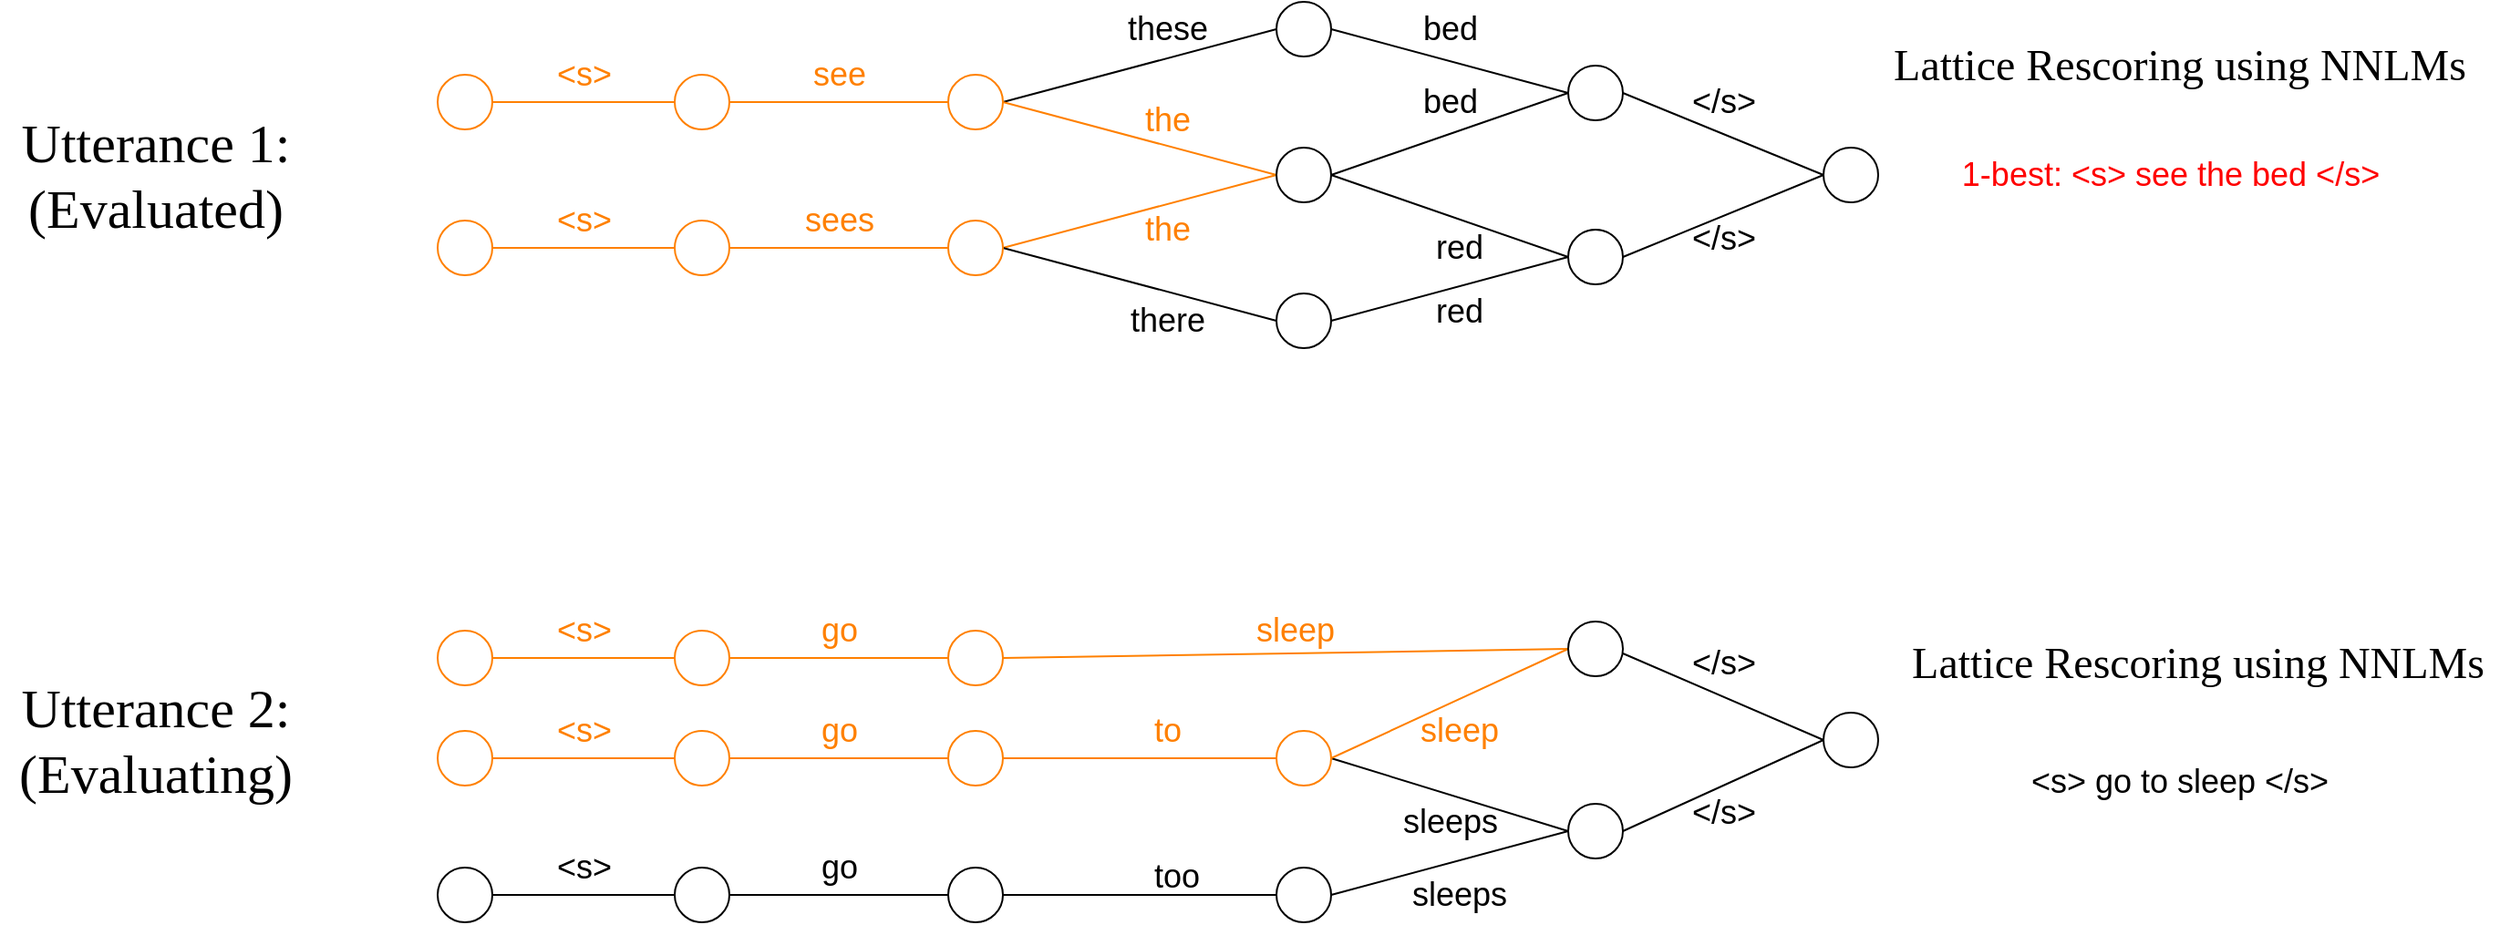 <mxfile version="16.4.3" type="github"><diagram id="GkwxvoKI0v0egCr2lqlU" name="Page-1"><mxGraphModel dx="1455" dy="992" grid="1" gridSize="10" guides="1" tooltips="1" connect="1" arrows="1" fold="1" page="1" pageScale="1" pageWidth="850" pageHeight="1100" math="0" shadow="0"><root><mxCell id="0"/><mxCell id="1" parent="0"/><mxCell id="RtcgU3C-zt8aPHX_ZTjs-4" style="rounded=0;orthogonalLoop=1;jettySize=auto;html=1;exitX=1;exitY=0.5;exitDx=0;exitDy=0;entryX=0;entryY=0.5;entryDx=0;entryDy=0;endArrow=none;endFill=0;fontColor=#FF8000;strokeColor=#FF8000;" parent="1" source="RtcgU3C-zt8aPHX_ZTjs-1" target="RtcgU3C-zt8aPHX_ZTjs-2" edge="1"><mxGeometry relative="1" as="geometry"/></mxCell><mxCell id="RtcgU3C-zt8aPHX_ZTjs-5" style="edgeStyle=none;rounded=0;orthogonalLoop=1;jettySize=auto;html=1;exitX=1;exitY=0.5;exitDx=0;exitDy=0;entryX=0;entryY=0.5;entryDx=0;entryDy=0;endArrow=none;endFill=0;strokeColor=#FF8000;" parent="1" source="PLGYQZCd30LQGUTYlzt7-1" target="RtcgU3C-zt8aPHX_ZTjs-3" edge="1"><mxGeometry relative="1" as="geometry"/></mxCell><mxCell id="RtcgU3C-zt8aPHX_ZTjs-1" value="" style="ellipse;whiteSpace=wrap;html=1;aspect=fixed;fontColor=#FF8000;strokeColor=#FF8000;" parent="1" vertex="1"><mxGeometry x="630" y="260" width="30" height="30" as="geometry"/></mxCell><mxCell id="RtcgU3C-zt8aPHX_ZTjs-10" style="edgeStyle=none;rounded=0;orthogonalLoop=1;jettySize=auto;html=1;exitX=1;exitY=0.5;exitDx=0;exitDy=0;entryX=0;entryY=0.5;entryDx=0;entryDy=0;endArrow=none;endFill=0;" parent="1" source="RtcgU3C-zt8aPHX_ZTjs-2" target="RtcgU3C-zt8aPHX_ZTjs-6" edge="1"><mxGeometry relative="1" as="geometry"/></mxCell><mxCell id="RtcgU3C-zt8aPHX_ZTjs-11" style="edgeStyle=none;rounded=0;orthogonalLoop=1;jettySize=auto;html=1;exitX=1;exitY=0.5;exitDx=0;exitDy=0;entryX=0;entryY=0.5;entryDx=0;entryDy=0;endArrow=none;endFill=0;strokeColor=#FF8000;" parent="1" source="RtcgU3C-zt8aPHX_ZTjs-2" target="RtcgU3C-zt8aPHX_ZTjs-7" edge="1"><mxGeometry relative="1" as="geometry"/></mxCell><mxCell id="RtcgU3C-zt8aPHX_ZTjs-2" value="" style="ellipse;whiteSpace=wrap;html=1;aspect=fixed;fontColor=#FF8000;strokeColor=#FF8000;" parent="1" vertex="1"><mxGeometry x="780" y="260" width="30" height="30" as="geometry"/></mxCell><mxCell id="RtcgU3C-zt8aPHX_ZTjs-12" style="edgeStyle=none;rounded=0;orthogonalLoop=1;jettySize=auto;html=1;exitX=1;exitY=0.5;exitDx=0;exitDy=0;endArrow=none;endFill=0;entryX=0;entryY=0.5;entryDx=0;entryDy=0;strokeColor=#FF8000;" parent="1" source="RtcgU3C-zt8aPHX_ZTjs-3" target="RtcgU3C-zt8aPHX_ZTjs-7" edge="1"><mxGeometry relative="1" as="geometry"><mxPoint x="940" y="340" as="targetPoint"/></mxGeometry></mxCell><mxCell id="RtcgU3C-zt8aPHX_ZTjs-13" style="edgeStyle=none;rounded=0;orthogonalLoop=1;jettySize=auto;html=1;exitX=1;exitY=0.5;exitDx=0;exitDy=0;entryX=0;entryY=0.5;entryDx=0;entryDy=0;endArrow=none;endFill=0;" parent="1" source="RtcgU3C-zt8aPHX_ZTjs-3" target="RtcgU3C-zt8aPHX_ZTjs-9" edge="1"><mxGeometry relative="1" as="geometry"/></mxCell><mxCell id="RtcgU3C-zt8aPHX_ZTjs-3" value="" style="ellipse;whiteSpace=wrap;html=1;aspect=fixed;strokeColor=#FF8000;" parent="1" vertex="1"><mxGeometry x="780" y="340" width="30" height="30" as="geometry"/></mxCell><mxCell id="RtcgU3C-zt8aPHX_ZTjs-48" style="edgeStyle=none;rounded=0;orthogonalLoop=1;jettySize=auto;html=1;exitX=1;exitY=0.5;exitDx=0;exitDy=0;entryX=0;entryY=0.5;entryDx=0;entryDy=0;fontSize=18;endArrow=none;endFill=0;" parent="1" source="RtcgU3C-zt8aPHX_ZTjs-6" target="RtcgU3C-zt8aPHX_ZTjs-23" edge="1"><mxGeometry relative="1" as="geometry"/></mxCell><mxCell id="RtcgU3C-zt8aPHX_ZTjs-6" value="" style="ellipse;whiteSpace=wrap;html=1;aspect=fixed;" parent="1" vertex="1"><mxGeometry x="960" y="220" width="30" height="30" as="geometry"/></mxCell><mxCell id="RtcgU3C-zt8aPHX_ZTjs-25" style="edgeStyle=none;rounded=0;orthogonalLoop=1;jettySize=auto;html=1;exitX=1;exitY=0.5;exitDx=0;exitDy=0;entryX=0;entryY=0.5;entryDx=0;entryDy=0;fontSize=18;endArrow=none;endFill=0;" parent="1" source="RtcgU3C-zt8aPHX_ZTjs-7" target="RtcgU3C-zt8aPHX_ZTjs-23" edge="1"><mxGeometry relative="1" as="geometry"/></mxCell><mxCell id="RtcgU3C-zt8aPHX_ZTjs-29" style="edgeStyle=none;rounded=0;orthogonalLoop=1;jettySize=auto;html=1;exitX=1;exitY=0.5;exitDx=0;exitDy=0;entryX=0;entryY=0.5;entryDx=0;entryDy=0;fontSize=18;endArrow=none;endFill=0;" parent="1" source="RtcgU3C-zt8aPHX_ZTjs-7" target="RtcgU3C-zt8aPHX_ZTjs-28" edge="1"><mxGeometry relative="1" as="geometry"/></mxCell><mxCell id="RtcgU3C-zt8aPHX_ZTjs-7" value="" style="ellipse;whiteSpace=wrap;html=1;aspect=fixed;" parent="1" vertex="1"><mxGeometry x="960" y="300" width="30" height="30" as="geometry"/></mxCell><mxCell id="RtcgU3C-zt8aPHX_ZTjs-45" style="edgeStyle=none;rounded=0;orthogonalLoop=1;jettySize=auto;html=1;exitX=1;exitY=0.5;exitDx=0;exitDy=0;entryX=0;entryY=0.5;entryDx=0;entryDy=0;fontSize=18;endArrow=none;endFill=0;" parent="1" source="RtcgU3C-zt8aPHX_ZTjs-9" target="RtcgU3C-zt8aPHX_ZTjs-28" edge="1"><mxGeometry relative="1" as="geometry"/></mxCell><mxCell id="RtcgU3C-zt8aPHX_ZTjs-9" value="" style="ellipse;whiteSpace=wrap;html=1;aspect=fixed;" parent="1" vertex="1"><mxGeometry x="960" y="380" width="30" height="30" as="geometry"/></mxCell><mxCell id="RtcgU3C-zt8aPHX_ZTjs-14" value="&lt;font style=&quot;font-size: 18px&quot;&gt;see&lt;/font&gt;" style="text;html=1;align=center;verticalAlign=middle;resizable=0;points=[];autosize=1;strokeColor=none;fillColor=none;fontColor=#FF8000;" parent="1" vertex="1"><mxGeometry x="700" y="250" width="40" height="20" as="geometry"/></mxCell><mxCell id="RtcgU3C-zt8aPHX_ZTjs-15" value="&lt;font style=&quot;font-size: 18px&quot; color=&quot;#ff8000&quot;&gt;sees&lt;/font&gt;" style="text;html=1;align=center;verticalAlign=middle;resizable=0;points=[];autosize=1;strokeColor=none;fillColor=none;" parent="1" vertex="1"><mxGeometry x="695" y="330" width="50" height="20" as="geometry"/></mxCell><mxCell id="RtcgU3C-zt8aPHX_ZTjs-16" value="these" style="text;html=1;align=center;verticalAlign=middle;resizable=0;points=[];autosize=1;strokeColor=none;fillColor=none;fontSize=18;" parent="1" vertex="1"><mxGeometry x="870" y="220" width="60" height="30" as="geometry"/></mxCell><mxCell id="RtcgU3C-zt8aPHX_ZTjs-17" value="the" style="text;html=1;align=center;verticalAlign=middle;resizable=0;points=[];autosize=1;strokeColor=none;fillColor=none;fontSize=18;fontColor=#FF8000;" parent="1" vertex="1"><mxGeometry x="880" y="270" width="40" height="30" as="geometry"/></mxCell><mxCell id="RtcgU3C-zt8aPHX_ZTjs-18" value="the" style="text;html=1;align=center;verticalAlign=middle;resizable=0;points=[];autosize=1;strokeColor=none;fillColor=none;fontSize=18;fontColor=#FF8000;" parent="1" vertex="1"><mxGeometry x="880" y="330" width="40" height="30" as="geometry"/></mxCell><mxCell id="RtcgU3C-zt8aPHX_ZTjs-19" value="there" style="text;html=1;align=center;verticalAlign=middle;resizable=0;points=[];autosize=1;strokeColor=none;fillColor=none;fontSize=18;" parent="1" vertex="1"><mxGeometry x="870" y="380" width="60" height="30" as="geometry"/></mxCell><mxCell id="RtcgU3C-zt8aPHX_ZTjs-21" style="edgeStyle=none;rounded=0;orthogonalLoop=1;jettySize=auto;html=1;exitX=1;exitY=0.5;exitDx=0;exitDy=0;entryX=0;entryY=0.5;entryDx=0;entryDy=0;fontSize=18;endArrow=none;endFill=0;fontColor=#FF8000;strokeColor=#FF8000;" parent="1" source="RtcgU3C-zt8aPHX_ZTjs-20" target="RtcgU3C-zt8aPHX_ZTjs-1" edge="1"><mxGeometry relative="1" as="geometry"/></mxCell><mxCell id="RtcgU3C-zt8aPHX_ZTjs-20" value="" style="ellipse;whiteSpace=wrap;html=1;aspect=fixed;fontColor=#FF8000;strokeColor=#FF8000;" parent="1" vertex="1"><mxGeometry x="500" y="260" width="30" height="30" as="geometry"/></mxCell><mxCell id="RtcgU3C-zt8aPHX_ZTjs-22" value="&lt;font style=&quot;font-size: 18px&quot;&gt;&amp;lt;s&amp;gt;&lt;/font&gt;" style="text;html=1;align=center;verticalAlign=middle;resizable=0;points=[];autosize=1;strokeColor=none;fillColor=none;fontColor=#FF8000;" parent="1" vertex="1"><mxGeometry x="555" y="250" width="50" height="20" as="geometry"/></mxCell><mxCell id="RtcgU3C-zt8aPHX_ZTjs-51" style="edgeStyle=none;rounded=0;orthogonalLoop=1;jettySize=auto;html=1;exitX=1;exitY=0.5;exitDx=0;exitDy=0;entryX=0;entryY=0.5;entryDx=0;entryDy=0;fontSize=18;endArrow=none;endFill=0;" parent="1" source="RtcgU3C-zt8aPHX_ZTjs-23" target="RtcgU3C-zt8aPHX_ZTjs-50" edge="1"><mxGeometry relative="1" as="geometry"/></mxCell><mxCell id="RtcgU3C-zt8aPHX_ZTjs-23" value="" style="ellipse;whiteSpace=wrap;html=1;aspect=fixed;" parent="1" vertex="1"><mxGeometry x="1120" y="255" width="30" height="30" as="geometry"/></mxCell><mxCell id="RtcgU3C-zt8aPHX_ZTjs-52" style="edgeStyle=none;rounded=0;orthogonalLoop=1;jettySize=auto;html=1;exitX=1;exitY=0.5;exitDx=0;exitDy=0;fontSize=18;endArrow=none;endFill=0;entryX=0;entryY=0.5;entryDx=0;entryDy=0;" parent="1" source="RtcgU3C-zt8aPHX_ZTjs-28" target="RtcgU3C-zt8aPHX_ZTjs-50" edge="1"><mxGeometry relative="1" as="geometry"><mxPoint x="1220" y="340" as="targetPoint"/></mxGeometry></mxCell><mxCell id="RtcgU3C-zt8aPHX_ZTjs-28" value="" style="ellipse;whiteSpace=wrap;html=1;aspect=fixed;" parent="1" vertex="1"><mxGeometry x="1120" y="345" width="30" height="30" as="geometry"/></mxCell><mxCell id="RtcgU3C-zt8aPHX_ZTjs-38" value="bed" style="text;html=1;align=center;verticalAlign=middle;resizable=0;points=[];autosize=1;strokeColor=none;fillColor=none;fontSize=18;" parent="1" vertex="1"><mxGeometry x="1030" y="260" width="50" height="30" as="geometry"/></mxCell><mxCell id="RtcgU3C-zt8aPHX_ZTjs-39" value="red" style="text;html=1;align=center;verticalAlign=middle;resizable=0;points=[];autosize=1;strokeColor=none;fillColor=none;fontSize=18;" parent="1" vertex="1"><mxGeometry x="1040" y="340" width="40" height="30" as="geometry"/></mxCell><mxCell id="RtcgU3C-zt8aPHX_ZTjs-46" value="red" style="text;html=1;align=center;verticalAlign=middle;resizable=0;points=[];autosize=1;strokeColor=none;fillColor=none;fontSize=18;" parent="1" vertex="1"><mxGeometry x="1040" y="375" width="40" height="30" as="geometry"/></mxCell><mxCell id="RtcgU3C-zt8aPHX_ZTjs-49" value="bed" style="text;html=1;align=center;verticalAlign=middle;resizable=0;points=[];autosize=1;strokeColor=none;fillColor=none;fontSize=18;" parent="1" vertex="1"><mxGeometry x="1030" y="220" width="50" height="30" as="geometry"/></mxCell><mxCell id="RtcgU3C-zt8aPHX_ZTjs-50" value="" style="ellipse;whiteSpace=wrap;html=1;aspect=fixed;" parent="1" vertex="1"><mxGeometry x="1260" y="300" width="30" height="30" as="geometry"/></mxCell><mxCell id="RtcgU3C-zt8aPHX_ZTjs-53" value="&amp;lt;/s&amp;gt;" style="text;html=1;align=center;verticalAlign=middle;resizable=0;points=[];autosize=1;strokeColor=none;fillColor=none;fontSize=18;" parent="1" vertex="1"><mxGeometry x="1180" y="260" width="50" height="30" as="geometry"/></mxCell><mxCell id="RtcgU3C-zt8aPHX_ZTjs-54" value="&amp;lt;/s&amp;gt;" style="text;html=1;align=center;verticalAlign=middle;resizable=0;points=[];autosize=1;strokeColor=none;fillColor=none;fontSize=18;" parent="1" vertex="1"><mxGeometry x="1180" y="335" width="50" height="30" as="geometry"/></mxCell><mxCell id="RtcgU3C-zt8aPHX_ZTjs-55" value="&lt;font color=&quot;#ff0000&quot;&gt;1-best: &amp;lt;s&amp;gt; see the bed &amp;lt;/s&amp;gt;&lt;/font&gt;" style="text;html=1;align=center;verticalAlign=middle;resizable=0;points=[];autosize=1;strokeColor=none;fillColor=none;fontSize=18;" parent="1" vertex="1"><mxGeometry x="1330" y="300" width="240" height="30" as="geometry"/></mxCell><mxCell id="RtcgU3C-zt8aPHX_ZTjs-58" value="&lt;font face=&quot;Garamond&quot; style=&quot;font-size: 24px&quot;&gt;Lattice Rescoring using NNLMs&lt;/font&gt;" style="text;html=1;align=center;verticalAlign=middle;resizable=0;points=[];autosize=1;strokeColor=none;fillColor=none;fontSize=18;" parent="1" vertex="1"><mxGeometry x="1290" y="240" width="330" height="30" as="geometry"/></mxCell><mxCell id="RtcgU3C-zt8aPHX_ZTjs-61" style="rounded=0;orthogonalLoop=1;jettySize=auto;html=1;exitX=1;exitY=0.5;exitDx=0;exitDy=0;entryX=0;entryY=0.5;entryDx=0;entryDy=0;endArrow=none;endFill=0;strokeColor=#FF8000;" parent="1" source="RtcgU3C-zt8aPHX_ZTjs-63" target="RtcgU3C-zt8aPHX_ZTjs-66" edge="1"><mxGeometry relative="1" as="geometry"/></mxCell><mxCell id="RtcgU3C-zt8aPHX_ZTjs-62" style="edgeStyle=none;rounded=0;orthogonalLoop=1;jettySize=auto;html=1;exitX=1;exitY=0.5;exitDx=0;exitDy=0;entryX=0;entryY=0.5;entryDx=0;entryDy=0;endArrow=none;endFill=0;" parent="1" source="PLGYQZCd30LQGUTYlzt7-8" target="RtcgU3C-zt8aPHX_ZTjs-69" edge="1"><mxGeometry relative="1" as="geometry"/></mxCell><mxCell id="RtcgU3C-zt8aPHX_ZTjs-103" style="edgeStyle=none;rounded=0;orthogonalLoop=1;jettySize=auto;html=1;exitX=1;exitY=0.5;exitDx=0;exitDy=0;entryX=0;entryY=0.5;entryDx=0;entryDy=0;fontFamily=Garamond;fontSize=30;endArrow=none;endFill=0;fontColor=#FF8000;strokeColor=#FF8000;" parent="1" source="PLGYQZCd30LQGUTYlzt7-15" target="RtcgU3C-zt8aPHX_ZTjs-102" edge="1"><mxGeometry relative="1" as="geometry"/></mxCell><mxCell id="RtcgU3C-zt8aPHX_ZTjs-63" value="" style="ellipse;whiteSpace=wrap;html=1;aspect=fixed;strokeColor=#FF8000;" parent="1" vertex="1"><mxGeometry x="780" y="620" width="30" height="30" as="geometry"/></mxCell><mxCell id="RtcgU3C-zt8aPHX_ZTjs-106" style="edgeStyle=none;rounded=0;orthogonalLoop=1;jettySize=auto;html=1;exitX=1;exitY=0.5;exitDx=0;exitDy=0;entryX=0;entryY=0.5;entryDx=0;entryDy=0;fontFamily=Garamond;fontSize=30;endArrow=none;endFill=0;" parent="1" source="RtcgU3C-zt8aPHX_ZTjs-66" target="RtcgU3C-zt8aPHX_ZTjs-105" edge="1"><mxGeometry relative="1" as="geometry"/></mxCell><mxCell id="RtcgU3C-zt8aPHX_ZTjs-110" style="edgeStyle=none;rounded=0;orthogonalLoop=1;jettySize=auto;html=1;exitX=1;exitY=0.5;exitDx=0;exitDy=0;entryX=0;entryY=0.5;entryDx=0;entryDy=0;fontFamily=Garamond;fontSize=30;endArrow=none;endFill=0;fontColor=#FF8000;strokeColor=#FF8000;" parent="1" source="RtcgU3C-zt8aPHX_ZTjs-66" target="RtcgU3C-zt8aPHX_ZTjs-102" edge="1"><mxGeometry relative="1" as="geometry"/></mxCell><mxCell id="RtcgU3C-zt8aPHX_ZTjs-66" value="" style="ellipse;whiteSpace=wrap;html=1;aspect=fixed;strokeColor=#FF8000;" parent="1" vertex="1"><mxGeometry x="960" y="620" width="30" height="30" as="geometry"/></mxCell><mxCell id="RtcgU3C-zt8aPHX_ZTjs-109" style="edgeStyle=none;rounded=0;orthogonalLoop=1;jettySize=auto;html=1;exitX=1;exitY=0.5;exitDx=0;exitDy=0;entryX=0;entryY=0.5;entryDx=0;entryDy=0;fontFamily=Garamond;fontSize=30;endArrow=none;endFill=0;" parent="1" source="RtcgU3C-zt8aPHX_ZTjs-69" target="RtcgU3C-zt8aPHX_ZTjs-105" edge="1"><mxGeometry relative="1" as="geometry"/></mxCell><mxCell id="RtcgU3C-zt8aPHX_ZTjs-69" value="" style="ellipse;whiteSpace=wrap;html=1;aspect=fixed;" parent="1" vertex="1"><mxGeometry x="960" y="695" width="30" height="30" as="geometry"/></mxCell><mxCell id="RtcgU3C-zt8aPHX_ZTjs-77" value="&lt;font style=&quot;font-size: 18px&quot;&gt;to&lt;/font&gt;" style="text;html=1;align=center;verticalAlign=middle;resizable=0;points=[];autosize=1;strokeColor=none;fillColor=none;fontColor=#FF8000;" parent="1" vertex="1"><mxGeometry x="885" y="610" width="30" height="20" as="geometry"/></mxCell><mxCell id="RtcgU3C-zt8aPHX_ZTjs-78" value="&lt;font style=&quot;font-size: 18px&quot;&gt;too&lt;/font&gt;" style="text;html=1;align=center;verticalAlign=middle;resizable=0;points=[];autosize=1;strokeColor=none;fillColor=none;" parent="1" vertex="1"><mxGeometry x="885" y="690" width="40" height="20" as="geometry"/></mxCell><mxCell id="RtcgU3C-zt8aPHX_ZTjs-83" style="edgeStyle=none;rounded=0;orthogonalLoop=1;jettySize=auto;html=1;exitX=1;exitY=0.5;exitDx=0;exitDy=0;entryX=0;entryY=0.5;entryDx=0;entryDy=0;fontSize=18;endArrow=none;endFill=0;fontColor=#FF8000;strokeColor=#FF8000;" parent="1" source="RtcgU3C-zt8aPHX_ZTjs-84" target="RtcgU3C-zt8aPHX_ZTjs-63" edge="1"><mxGeometry relative="1" as="geometry"/></mxCell><mxCell id="RtcgU3C-zt8aPHX_ZTjs-84" value="" style="ellipse;whiteSpace=wrap;html=1;aspect=fixed;strokeColor=#FF8000;" parent="1" vertex="1"><mxGeometry x="630" y="620" width="30" height="30" as="geometry"/></mxCell><mxCell id="RtcgU3C-zt8aPHX_ZTjs-85" value="&lt;font style=&quot;font-size: 18px&quot;&gt;go&lt;/font&gt;" style="text;html=1;align=center;verticalAlign=middle;resizable=0;points=[];autosize=1;strokeColor=none;fillColor=none;fontColor=#FF8000;" parent="1" vertex="1"><mxGeometry x="700" y="610" width="40" height="20" as="geometry"/></mxCell><mxCell id="RtcgU3C-zt8aPHX_ZTjs-86" style="edgeStyle=none;rounded=0;orthogonalLoop=1;jettySize=auto;html=1;exitX=1;exitY=0.5;exitDx=0;exitDy=0;entryX=0;entryY=0.5;entryDx=0;entryDy=0;fontSize=18;endArrow=none;endFill=0;" parent="1" target="RtcgU3C-zt8aPHX_ZTjs-94" edge="1"><mxGeometry relative="1" as="geometry"><mxPoint x="1150" y="577.5" as="sourcePoint"/></mxGeometry></mxCell><mxCell id="RtcgU3C-zt8aPHX_ZTjs-88" style="edgeStyle=none;rounded=0;orthogonalLoop=1;jettySize=auto;html=1;exitX=1;exitY=0.5;exitDx=0;exitDy=0;fontSize=18;endArrow=none;endFill=0;entryX=0;entryY=0.5;entryDx=0;entryDy=0;" parent="1" source="RtcgU3C-zt8aPHX_ZTjs-105" target="RtcgU3C-zt8aPHX_ZTjs-94" edge="1"><mxGeometry relative="1" as="geometry"><mxPoint x="1220" y="647.5" as="targetPoint"/><mxPoint x="1150" y="667.5" as="sourcePoint"/></mxGeometry></mxCell><mxCell id="RtcgU3C-zt8aPHX_ZTjs-94" value="" style="ellipse;whiteSpace=wrap;html=1;aspect=fixed;" parent="1" vertex="1"><mxGeometry x="1260" y="610" width="30" height="30" as="geometry"/></mxCell><mxCell id="RtcgU3C-zt8aPHX_ZTjs-95" value="&amp;lt;/s&amp;gt;" style="text;html=1;align=center;verticalAlign=middle;resizable=0;points=[];autosize=1;strokeColor=none;fillColor=none;fontSize=18;" parent="1" vertex="1"><mxGeometry x="1180" y="567.5" width="50" height="30" as="geometry"/></mxCell><mxCell id="RtcgU3C-zt8aPHX_ZTjs-96" value="&amp;lt;/s&amp;gt;" style="text;html=1;align=center;verticalAlign=middle;resizable=0;points=[];autosize=1;strokeColor=none;fillColor=none;fontSize=18;" parent="1" vertex="1"><mxGeometry x="1180" y="650" width="50" height="30" as="geometry"/></mxCell><mxCell id="RtcgU3C-zt8aPHX_ZTjs-98" style="edgeStyle=none;rounded=0;orthogonalLoop=1;jettySize=auto;html=1;exitX=1;exitY=0.5;exitDx=0;exitDy=0;entryX=0;entryY=0.5;entryDx=0;entryDy=0;fontFamily=Garamond;fontSize=30;endArrow=none;endFill=0;fontColor=#FF8000;strokeColor=#FF8000;" parent="1" source="RtcgU3C-zt8aPHX_ZTjs-97" target="RtcgU3C-zt8aPHX_ZTjs-84" edge="1"><mxGeometry relative="1" as="geometry"/></mxCell><mxCell id="RtcgU3C-zt8aPHX_ZTjs-97" value="" style="ellipse;whiteSpace=wrap;html=1;aspect=fixed;strokeColor=#FF8000;" parent="1" vertex="1"><mxGeometry x="500" y="620" width="30" height="30" as="geometry"/></mxCell><mxCell id="RtcgU3C-zt8aPHX_ZTjs-99" value="&lt;font style=&quot;font-size: 18px&quot;&gt;&amp;lt;s&amp;gt;&lt;/font&gt;" style="text;html=1;align=center;verticalAlign=middle;resizable=0;points=[];autosize=1;strokeColor=none;fillColor=none;fontColor=#FF8000;" parent="1" vertex="1"><mxGeometry x="555" y="610" width="50" height="20" as="geometry"/></mxCell><mxCell id="RtcgU3C-zt8aPHX_ZTjs-102" value="" style="ellipse;whiteSpace=wrap;html=1;aspect=fixed;fontColor=#FF8000;" parent="1" vertex="1"><mxGeometry x="1120" y="560" width="30" height="30" as="geometry"/></mxCell><mxCell id="RtcgU3C-zt8aPHX_ZTjs-105" value="" style="ellipse;whiteSpace=wrap;html=1;aspect=fixed;" parent="1" vertex="1"><mxGeometry x="1120" y="660" width="30" height="30" as="geometry"/></mxCell><mxCell id="RtcgU3C-zt8aPHX_ZTjs-108" value="&lt;font style=&quot;font-size: 18px&quot;&gt;sleeps&lt;/font&gt;" style="text;html=1;align=center;verticalAlign=middle;resizable=0;points=[];autosize=1;strokeColor=none;fillColor=none;" parent="1" vertex="1"><mxGeometry x="1020" y="660" width="70" height="20" as="geometry"/></mxCell><mxCell id="RtcgU3C-zt8aPHX_ZTjs-111" value="&lt;font style=&quot;font-size: 18px&quot;&gt;sleep&lt;/font&gt;" style="text;html=1;align=center;verticalAlign=middle;resizable=0;points=[];autosize=1;strokeColor=none;fillColor=none;fontColor=#FF8000;" parent="1" vertex="1"><mxGeometry x="940" y="555" width="60" height="20" as="geometry"/></mxCell><mxCell id="RtcgU3C-zt8aPHX_ZTjs-112" value="&lt;font style=&quot;font-size: 18px&quot;&gt;sleep&lt;/font&gt;" style="text;html=1;align=center;verticalAlign=middle;resizable=0;points=[];autosize=1;strokeColor=none;fillColor=none;fontColor=#FF8000;" parent="1" vertex="1"><mxGeometry x="1030" y="610" width="60" height="20" as="geometry"/></mxCell><mxCell id="RtcgU3C-zt8aPHX_ZTjs-113" value="&lt;font style=&quot;font-size: 18px&quot;&gt;sleeps&lt;/font&gt;" style="text;html=1;align=center;verticalAlign=middle;resizable=0;points=[];autosize=1;strokeColor=none;fillColor=none;" parent="1" vertex="1"><mxGeometry x="1025" y="700" width="70" height="20" as="geometry"/></mxCell><mxCell id="RtcgU3C-zt8aPHX_ZTjs-114" value="&amp;lt;s&amp;gt; go to sleep &amp;lt;/s&amp;gt;" style="text;html=1;align=center;verticalAlign=middle;resizable=0;points=[];autosize=1;strokeColor=none;fillColor=none;fontSize=18;" parent="1" vertex="1"><mxGeometry x="1365" y="632.5" width="180" height="30" as="geometry"/></mxCell><mxCell id="RtcgU3C-zt8aPHX_ZTjs-117" value="&lt;font face=&quot;Garamond&quot; style=&quot;font-size: 24px&quot;&gt;Lattice Rescoring using NNLMs&lt;/font&gt;" style="text;html=1;align=center;verticalAlign=middle;resizable=0;points=[];autosize=1;strokeColor=none;fillColor=none;fontSize=18;" parent="1" vertex="1"><mxGeometry x="1300" y="567.5" width="330" height="30" as="geometry"/></mxCell><mxCell id="RtcgU3C-zt8aPHX_ZTjs-119" value="&lt;font color=&quot;#000000&quot; face=&quot;Lucida Console&quot;&gt;Utterance 1:&lt;br&gt;(Evaluated)&lt;br&gt;&lt;/font&gt;" style="text;html=1;align=center;verticalAlign=middle;resizable=0;points=[];autosize=1;strokeColor=none;fillColor=none;fontSize=30;fontFamily=Garamond;fontColor=#FF0000;" parent="1" vertex="1"><mxGeometry x="265" y="275" width="160" height="80" as="geometry"/></mxCell><mxCell id="RtcgU3C-zt8aPHX_ZTjs-120" value="&lt;font color=&quot;#000000&quot; face=&quot;Lucida Console&quot;&gt;Utterance 2:&lt;br&gt;(Evaluating)&lt;br&gt;&lt;/font&gt;" style="text;html=1;align=center;verticalAlign=middle;resizable=0;points=[];autosize=1;strokeColor=none;fillColor=none;fontSize=30;fontFamily=Garamond;fontColor=#FF0000;" parent="1" vertex="1"><mxGeometry x="260" y="585" width="170" height="80" as="geometry"/></mxCell><mxCell id="PLGYQZCd30LQGUTYlzt7-1" value="" style="ellipse;whiteSpace=wrap;html=1;aspect=fixed;strokeColor=#FF8000;" vertex="1" parent="1"><mxGeometry x="630" y="340" width="30" height="30" as="geometry"/></mxCell><mxCell id="PLGYQZCd30LQGUTYlzt7-2" style="edgeStyle=none;rounded=0;orthogonalLoop=1;jettySize=auto;html=1;exitX=1;exitY=0.5;exitDx=0;exitDy=0;entryX=0;entryY=0.5;entryDx=0;entryDy=0;fontSize=18;endArrow=none;endFill=0;strokeColor=#FF8000;" edge="1" parent="1" source="PLGYQZCd30LQGUTYlzt7-3" target="PLGYQZCd30LQGUTYlzt7-1"><mxGeometry relative="1" as="geometry"/></mxCell><mxCell id="PLGYQZCd30LQGUTYlzt7-3" value="" style="ellipse;whiteSpace=wrap;html=1;aspect=fixed;strokeColor=#FF8000;" vertex="1" parent="1"><mxGeometry x="500" y="340" width="30" height="30" as="geometry"/></mxCell><mxCell id="PLGYQZCd30LQGUTYlzt7-4" value="&lt;font style=&quot;font-size: 18px&quot;&gt;&amp;lt;s&amp;gt;&lt;/font&gt;" style="text;html=1;align=center;verticalAlign=middle;resizable=0;points=[];autosize=1;strokeColor=none;fillColor=none;fontColor=#FF8000;" vertex="1" parent="1"><mxGeometry x="555" y="330" width="50" height="20" as="geometry"/></mxCell><mxCell id="PLGYQZCd30LQGUTYlzt7-8" value="" style="ellipse;whiteSpace=wrap;html=1;aspect=fixed;" vertex="1" parent="1"><mxGeometry x="780" y="695" width="30" height="30" as="geometry"/></mxCell><mxCell id="PLGYQZCd30LQGUTYlzt7-9" style="edgeStyle=none;rounded=0;orthogonalLoop=1;jettySize=auto;html=1;exitX=1;exitY=0.5;exitDx=0;exitDy=0;entryX=0;entryY=0.5;entryDx=0;entryDy=0;fontSize=18;endArrow=none;endFill=0;" edge="1" parent="1" source="PLGYQZCd30LQGUTYlzt7-10" target="PLGYQZCd30LQGUTYlzt7-8"><mxGeometry relative="1" as="geometry"/></mxCell><mxCell id="PLGYQZCd30LQGUTYlzt7-10" value="" style="ellipse;whiteSpace=wrap;html=1;aspect=fixed;" vertex="1" parent="1"><mxGeometry x="630" y="695" width="30" height="30" as="geometry"/></mxCell><mxCell id="PLGYQZCd30LQGUTYlzt7-11" value="&lt;font style=&quot;font-size: 18px&quot;&gt;go&lt;/font&gt;" style="text;html=1;align=center;verticalAlign=middle;resizable=0;points=[];autosize=1;strokeColor=none;fillColor=none;" vertex="1" parent="1"><mxGeometry x="700" y="685" width="40" height="20" as="geometry"/></mxCell><mxCell id="PLGYQZCd30LQGUTYlzt7-12" style="edgeStyle=none;rounded=0;orthogonalLoop=1;jettySize=auto;html=1;exitX=1;exitY=0.5;exitDx=0;exitDy=0;entryX=0;entryY=0.5;entryDx=0;entryDy=0;fontFamily=Garamond;fontSize=30;endArrow=none;endFill=0;" edge="1" parent="1" source="PLGYQZCd30LQGUTYlzt7-13" target="PLGYQZCd30LQGUTYlzt7-10"><mxGeometry relative="1" as="geometry"/></mxCell><mxCell id="PLGYQZCd30LQGUTYlzt7-13" value="" style="ellipse;whiteSpace=wrap;html=1;aspect=fixed;" vertex="1" parent="1"><mxGeometry x="500" y="695" width="30" height="30" as="geometry"/></mxCell><mxCell id="PLGYQZCd30LQGUTYlzt7-14" value="&lt;font style=&quot;font-size: 18px&quot;&gt;&amp;lt;s&amp;gt;&lt;/font&gt;" style="text;html=1;align=center;verticalAlign=middle;resizable=0;points=[];autosize=1;strokeColor=none;fillColor=none;" vertex="1" parent="1"><mxGeometry x="555" y="685" width="50" height="20" as="geometry"/></mxCell><mxCell id="PLGYQZCd30LQGUTYlzt7-15" value="" style="ellipse;whiteSpace=wrap;html=1;aspect=fixed;fontColor=#FF8000;strokeColor=#FF8000;" vertex="1" parent="1"><mxGeometry x="780" y="565" width="30" height="30" as="geometry"/></mxCell><mxCell id="PLGYQZCd30LQGUTYlzt7-16" style="edgeStyle=none;rounded=0;orthogonalLoop=1;jettySize=auto;html=1;exitX=1;exitY=0.5;exitDx=0;exitDy=0;entryX=0;entryY=0.5;entryDx=0;entryDy=0;fontSize=18;endArrow=none;endFill=0;fontColor=#FF8000;strokeColor=#FF8000;" edge="1" parent="1" source="PLGYQZCd30LQGUTYlzt7-17" target="PLGYQZCd30LQGUTYlzt7-15"><mxGeometry relative="1" as="geometry"/></mxCell><mxCell id="PLGYQZCd30LQGUTYlzt7-17" value="" style="ellipse;whiteSpace=wrap;html=1;aspect=fixed;fontColor=#FF8000;strokeColor=#FF8000;" vertex="1" parent="1"><mxGeometry x="630" y="565" width="30" height="30" as="geometry"/></mxCell><mxCell id="PLGYQZCd30LQGUTYlzt7-18" value="&lt;font style=&quot;font-size: 18px&quot;&gt;go&lt;/font&gt;" style="text;html=1;align=center;verticalAlign=middle;resizable=0;points=[];autosize=1;strokeColor=none;fillColor=none;fontColor=#FF8000;" vertex="1" parent="1"><mxGeometry x="700" y="555" width="40" height="20" as="geometry"/></mxCell><mxCell id="PLGYQZCd30LQGUTYlzt7-19" style="edgeStyle=none;rounded=0;orthogonalLoop=1;jettySize=auto;html=1;exitX=1;exitY=0.5;exitDx=0;exitDy=0;entryX=0;entryY=0.5;entryDx=0;entryDy=0;fontFamily=Garamond;fontSize=30;endArrow=none;endFill=0;fontColor=#FF8000;strokeColor=#FF8000;" edge="1" parent="1" source="PLGYQZCd30LQGUTYlzt7-20" target="PLGYQZCd30LQGUTYlzt7-17"><mxGeometry relative="1" as="geometry"/></mxCell><mxCell id="PLGYQZCd30LQGUTYlzt7-20" value="" style="ellipse;whiteSpace=wrap;html=1;aspect=fixed;fontColor=#FF8000;strokeColor=#FF8000;" vertex="1" parent="1"><mxGeometry x="500" y="565" width="30" height="30" as="geometry"/></mxCell><mxCell id="PLGYQZCd30LQGUTYlzt7-21" value="&lt;font style=&quot;font-size: 18px&quot;&gt;&amp;lt;s&amp;gt;&lt;/font&gt;" style="text;html=1;align=center;verticalAlign=middle;resizable=0;points=[];autosize=1;strokeColor=none;fillColor=none;fontColor=#FF8000;" vertex="1" parent="1"><mxGeometry x="555" y="555" width="50" height="20" as="geometry"/></mxCell></root></mxGraphModel></diagram></mxfile>